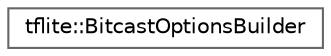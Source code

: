 digraph "Graphical Class Hierarchy"
{
 // LATEX_PDF_SIZE
  bgcolor="transparent";
  edge [fontname=Helvetica,fontsize=10,labelfontname=Helvetica,labelfontsize=10];
  node [fontname=Helvetica,fontsize=10,shape=box,height=0.2,width=0.4];
  rankdir="LR";
  Node0 [id="Node000000",label="tflite::BitcastOptionsBuilder",height=0.2,width=0.4,color="grey40", fillcolor="white", style="filled",URL="$structtflite_1_1_bitcast_options_builder.html",tooltip=" "];
}
